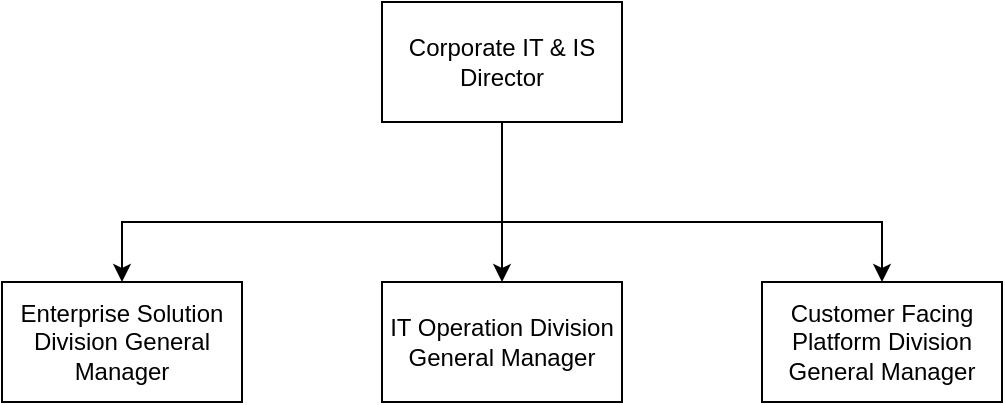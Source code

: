 <mxfile version="21.0.4" type="github">
  <diagram name="Page-1" id="A5kGC9nlVPNPbo8gEQUx">
    <mxGraphModel dx="794" dy="462" grid="1" gridSize="10" guides="1" tooltips="1" connect="1" arrows="1" fold="1" page="1" pageScale="1" pageWidth="850" pageHeight="1100" math="0" shadow="0">
      <root>
        <mxCell id="0" />
        <mxCell id="1" parent="0" />
        <mxCell id="wqCEwx1Dairv-0WRMHZF-3" value="" style="edgeStyle=orthogonalEdgeStyle;rounded=0;orthogonalLoop=1;jettySize=auto;html=1;" edge="1" parent="1" source="wqCEwx1Dairv-0WRMHZF-1" target="wqCEwx1Dairv-0WRMHZF-2">
          <mxGeometry relative="1" as="geometry" />
        </mxCell>
        <mxCell id="wqCEwx1Dairv-0WRMHZF-4" style="edgeStyle=orthogonalEdgeStyle;rounded=0;orthogonalLoop=1;jettySize=auto;html=1;" edge="1" parent="1" source="wqCEwx1Dairv-0WRMHZF-1">
          <mxGeometry relative="1" as="geometry">
            <mxPoint x="230" y="210" as="targetPoint" />
            <Array as="points">
              <mxPoint x="420" y="180" />
              <mxPoint x="230" y="180" />
              <mxPoint x="230" y="210" />
            </Array>
          </mxGeometry>
        </mxCell>
        <mxCell id="wqCEwx1Dairv-0WRMHZF-6" style="edgeStyle=orthogonalEdgeStyle;rounded=0;orthogonalLoop=1;jettySize=auto;html=1;" edge="1" parent="1" source="wqCEwx1Dairv-0WRMHZF-1">
          <mxGeometry relative="1" as="geometry">
            <mxPoint x="610" y="210" as="targetPoint" />
            <Array as="points">
              <mxPoint x="420" y="180" />
              <mxPoint x="610" y="180" />
            </Array>
          </mxGeometry>
        </mxCell>
        <mxCell id="wqCEwx1Dairv-0WRMHZF-1" value="Corporate IT &amp;amp; IS Director" style="rounded=0;whiteSpace=wrap;html=1;" vertex="1" parent="1">
          <mxGeometry x="360" y="70" width="120" height="60" as="geometry" />
        </mxCell>
        <mxCell id="wqCEwx1Dairv-0WRMHZF-2" value="IT Operation Division General Manager" style="rounded=0;whiteSpace=wrap;html=1;" vertex="1" parent="1">
          <mxGeometry x="360" y="210" width="120" height="60" as="geometry" />
        </mxCell>
        <mxCell id="wqCEwx1Dairv-0WRMHZF-5" value="Enterprise Solution Division General Manager" style="rounded=0;whiteSpace=wrap;html=1;" vertex="1" parent="1">
          <mxGeometry x="170" y="210" width="120" height="60" as="geometry" />
        </mxCell>
        <mxCell id="wqCEwx1Dairv-0WRMHZF-7" value="Customer Facing Platform Division General Manager" style="rounded=0;whiteSpace=wrap;html=1;" vertex="1" parent="1">
          <mxGeometry x="550" y="210" width="120" height="60" as="geometry" />
        </mxCell>
      </root>
    </mxGraphModel>
  </diagram>
</mxfile>
